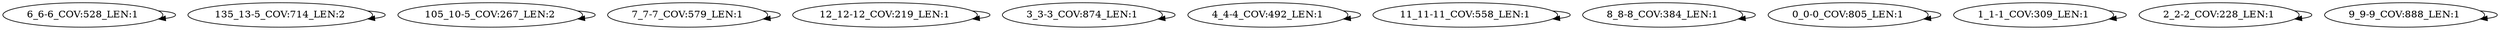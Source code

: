 digraph G {
    "6_6-6_COV:528_LEN:1" -> "6_6-6_COV:528_LEN:1";
    "135_13-5_COV:714_LEN:2" -> "135_13-5_COV:714_LEN:2";
    "105_10-5_COV:267_LEN:2" -> "105_10-5_COV:267_LEN:2";
    "7_7-7_COV:579_LEN:1" -> "7_7-7_COV:579_LEN:1";
    "12_12-12_COV:219_LEN:1" -> "12_12-12_COV:219_LEN:1";
    "3_3-3_COV:874_LEN:1" -> "3_3-3_COV:874_LEN:1";
    "4_4-4_COV:492_LEN:1" -> "4_4-4_COV:492_LEN:1";
    "11_11-11_COV:558_LEN:1" -> "11_11-11_COV:558_LEN:1";
    "8_8-8_COV:384_LEN:1" -> "8_8-8_COV:384_LEN:1";
    "0_0-0_COV:805_LEN:1" -> "0_0-0_COV:805_LEN:1";
    "1_1-1_COV:309_LEN:1" -> "1_1-1_COV:309_LEN:1";
    "2_2-2_COV:228_LEN:1" -> "2_2-2_COV:228_LEN:1";
    "9_9-9_COV:888_LEN:1" -> "9_9-9_COV:888_LEN:1";
}
